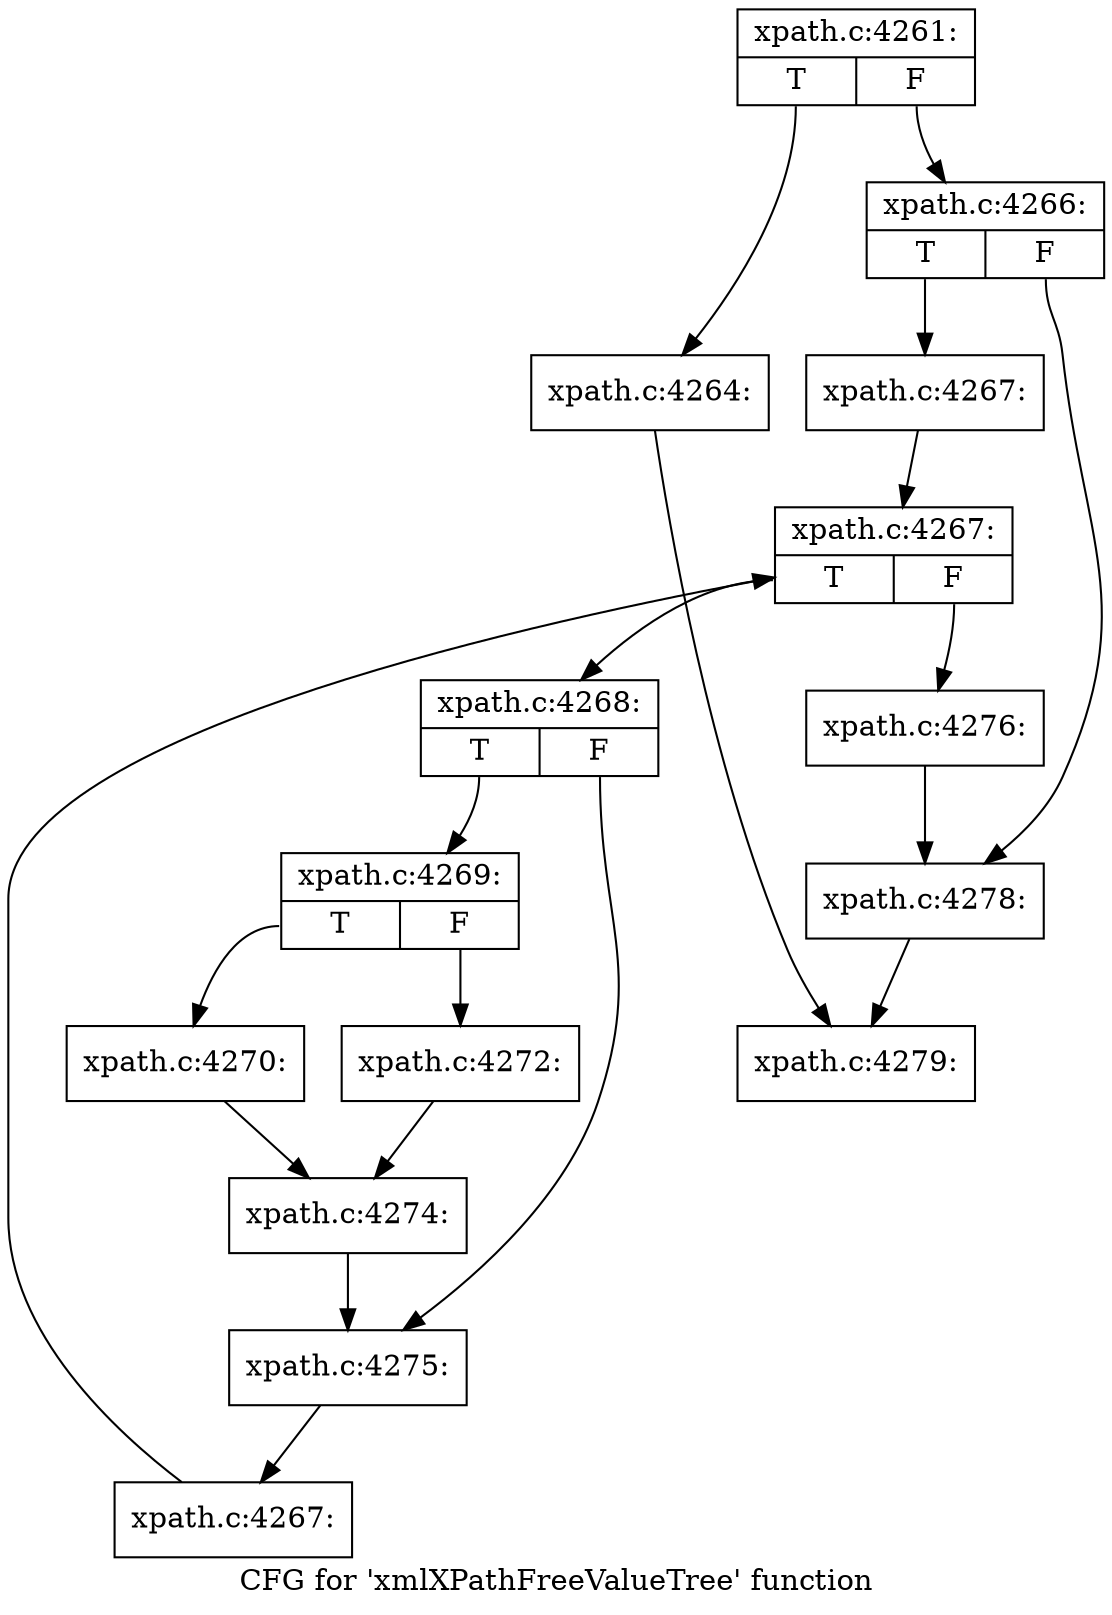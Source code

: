 digraph "CFG for 'xmlXPathFreeValueTree' function" {
	label="CFG for 'xmlXPathFreeValueTree' function";

	Node0x4d656f0 [shape=record,label="{xpath.c:4261:|{<s0>T|<s1>F}}"];
	Node0x4d656f0:s0 -> Node0x4d659d0;
	Node0x4d656f0:s1 -> Node0x4d65a20;
	Node0x4d659d0 [shape=record,label="{xpath.c:4264:}"];
	Node0x4d659d0 -> Node0x4d68680;
	Node0x4d65a20 [shape=record,label="{xpath.c:4266:|{<s0>T|<s1>F}}"];
	Node0x4d65a20:s0 -> Node0x4d68f90;
	Node0x4d65a20:s1 -> Node0x4d68fe0;
	Node0x4d68f90 [shape=record,label="{xpath.c:4267:}"];
	Node0x4d68f90 -> Node0x4d69600;
	Node0x4d69600 [shape=record,label="{xpath.c:4267:|{<s0>T|<s1>F}}"];
	Node0x4d69600:s0 -> Node0x4d698a0;
	Node0x4d69600:s1 -> Node0x4d69460;
	Node0x4d698a0 [shape=record,label="{xpath.c:4268:|{<s0>T|<s1>F}}"];
	Node0x4d698a0:s0 -> Node0x4d69d70;
	Node0x4d698a0:s1 -> Node0x4d69dc0;
	Node0x4d69d70 [shape=record,label="{xpath.c:4269:|{<s0>T|<s1>F}}"];
	Node0x4d69d70:s0 -> Node0x4d6a3b0;
	Node0x4d69d70:s1 -> Node0x4d6a450;
	Node0x4d6a3b0 [shape=record,label="{xpath.c:4270:}"];
	Node0x4d6a3b0 -> Node0x4d6a400;
	Node0x4d6a450 [shape=record,label="{xpath.c:4272:}"];
	Node0x4d6a450 -> Node0x4d6a400;
	Node0x4d6a400 [shape=record,label="{xpath.c:4274:}"];
	Node0x4d6a400 -> Node0x4d69dc0;
	Node0x4d69dc0 [shape=record,label="{xpath.c:4275:}"];
	Node0x4d69dc0 -> Node0x4d69810;
	Node0x4d69810 [shape=record,label="{xpath.c:4267:}"];
	Node0x4d69810 -> Node0x4d69600;
	Node0x4d69460 [shape=record,label="{xpath.c:4276:}"];
	Node0x4d69460 -> Node0x4d68fe0;
	Node0x4d68fe0 [shape=record,label="{xpath.c:4278:}"];
	Node0x4d68fe0 -> Node0x4d68680;
	Node0x4d68680 [shape=record,label="{xpath.c:4279:}"];
}

